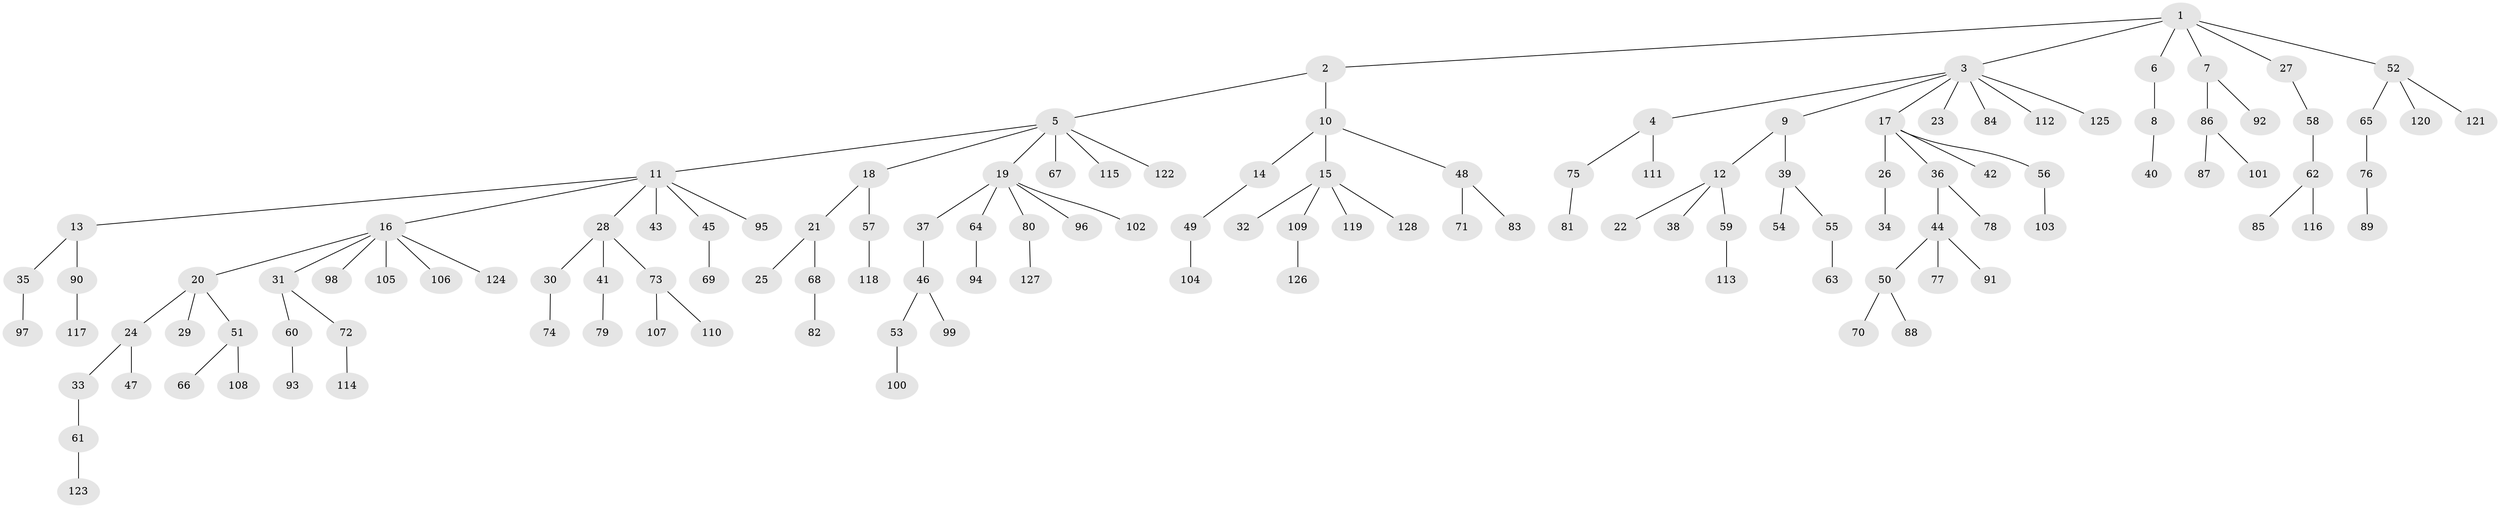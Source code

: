 // Generated by graph-tools (version 1.1) at 2025/52/03/09/25 04:52:28]
// undirected, 128 vertices, 127 edges
graph export_dot {
graph [start="1"]
  node [color=gray90,style=filled];
  1;
  2;
  3;
  4;
  5;
  6;
  7;
  8;
  9;
  10;
  11;
  12;
  13;
  14;
  15;
  16;
  17;
  18;
  19;
  20;
  21;
  22;
  23;
  24;
  25;
  26;
  27;
  28;
  29;
  30;
  31;
  32;
  33;
  34;
  35;
  36;
  37;
  38;
  39;
  40;
  41;
  42;
  43;
  44;
  45;
  46;
  47;
  48;
  49;
  50;
  51;
  52;
  53;
  54;
  55;
  56;
  57;
  58;
  59;
  60;
  61;
  62;
  63;
  64;
  65;
  66;
  67;
  68;
  69;
  70;
  71;
  72;
  73;
  74;
  75;
  76;
  77;
  78;
  79;
  80;
  81;
  82;
  83;
  84;
  85;
  86;
  87;
  88;
  89;
  90;
  91;
  92;
  93;
  94;
  95;
  96;
  97;
  98;
  99;
  100;
  101;
  102;
  103;
  104;
  105;
  106;
  107;
  108;
  109;
  110;
  111;
  112;
  113;
  114;
  115;
  116;
  117;
  118;
  119;
  120;
  121;
  122;
  123;
  124;
  125;
  126;
  127;
  128;
  1 -- 2;
  1 -- 3;
  1 -- 6;
  1 -- 7;
  1 -- 27;
  1 -- 52;
  2 -- 5;
  2 -- 10;
  3 -- 4;
  3 -- 9;
  3 -- 17;
  3 -- 23;
  3 -- 84;
  3 -- 112;
  3 -- 125;
  4 -- 75;
  4 -- 111;
  5 -- 11;
  5 -- 18;
  5 -- 19;
  5 -- 67;
  5 -- 115;
  5 -- 122;
  6 -- 8;
  7 -- 86;
  7 -- 92;
  8 -- 40;
  9 -- 12;
  9 -- 39;
  10 -- 14;
  10 -- 15;
  10 -- 48;
  11 -- 13;
  11 -- 16;
  11 -- 28;
  11 -- 43;
  11 -- 45;
  11 -- 95;
  12 -- 22;
  12 -- 38;
  12 -- 59;
  13 -- 35;
  13 -- 90;
  14 -- 49;
  15 -- 32;
  15 -- 109;
  15 -- 119;
  15 -- 128;
  16 -- 20;
  16 -- 31;
  16 -- 98;
  16 -- 105;
  16 -- 106;
  16 -- 124;
  17 -- 26;
  17 -- 36;
  17 -- 42;
  17 -- 56;
  18 -- 21;
  18 -- 57;
  19 -- 37;
  19 -- 64;
  19 -- 80;
  19 -- 96;
  19 -- 102;
  20 -- 24;
  20 -- 29;
  20 -- 51;
  21 -- 25;
  21 -- 68;
  24 -- 33;
  24 -- 47;
  26 -- 34;
  27 -- 58;
  28 -- 30;
  28 -- 41;
  28 -- 73;
  30 -- 74;
  31 -- 60;
  31 -- 72;
  33 -- 61;
  35 -- 97;
  36 -- 44;
  36 -- 78;
  37 -- 46;
  39 -- 54;
  39 -- 55;
  41 -- 79;
  44 -- 50;
  44 -- 77;
  44 -- 91;
  45 -- 69;
  46 -- 53;
  46 -- 99;
  48 -- 71;
  48 -- 83;
  49 -- 104;
  50 -- 70;
  50 -- 88;
  51 -- 66;
  51 -- 108;
  52 -- 65;
  52 -- 120;
  52 -- 121;
  53 -- 100;
  55 -- 63;
  56 -- 103;
  57 -- 118;
  58 -- 62;
  59 -- 113;
  60 -- 93;
  61 -- 123;
  62 -- 85;
  62 -- 116;
  64 -- 94;
  65 -- 76;
  68 -- 82;
  72 -- 114;
  73 -- 107;
  73 -- 110;
  75 -- 81;
  76 -- 89;
  80 -- 127;
  86 -- 87;
  86 -- 101;
  90 -- 117;
  109 -- 126;
}
